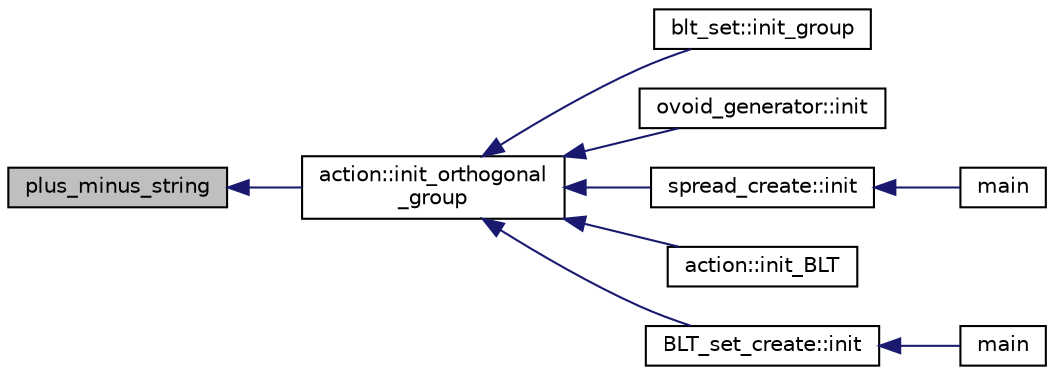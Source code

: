 digraph "plus_minus_string"
{
  edge [fontname="Helvetica",fontsize="10",labelfontname="Helvetica",labelfontsize="10"];
  node [fontname="Helvetica",fontsize="10",shape=record];
  rankdir="LR";
  Node11288 [label="plus_minus_string",height=0.2,width=0.4,color="black", fillcolor="grey75", style="filled", fontcolor="black"];
  Node11288 -> Node11289 [dir="back",color="midnightblue",fontsize="10",style="solid",fontname="Helvetica"];
  Node11289 [label="action::init_orthogonal\l_group",height=0.2,width=0.4,color="black", fillcolor="white", style="filled",URL="$d2/d86/classaction.html#a2cfe124956ed67d8b7a927bb44847cc2"];
  Node11289 -> Node11290 [dir="back",color="midnightblue",fontsize="10",style="solid",fontname="Helvetica"];
  Node11290 [label="blt_set::init_group",height=0.2,width=0.4,color="black", fillcolor="white", style="filled",URL="$d1/d3d/classblt__set.html#a9e5aede3bbac6f5e1dd31a8965bba200"];
  Node11289 -> Node11291 [dir="back",color="midnightblue",fontsize="10",style="solid",fontname="Helvetica"];
  Node11291 [label="ovoid_generator::init",height=0.2,width=0.4,color="black", fillcolor="white", style="filled",URL="$d3/daf/classovoid__generator.html#a44d90a4751554076f432f35089a964c2"];
  Node11289 -> Node11292 [dir="back",color="midnightblue",fontsize="10",style="solid",fontname="Helvetica"];
  Node11292 [label="spread_create::init",height=0.2,width=0.4,color="black", fillcolor="white", style="filled",URL="$de/d97/classspread__create.html#ae3c6630d33160e48a584c21a4f4a6209"];
  Node11292 -> Node11293 [dir="back",color="midnightblue",fontsize="10",style="solid",fontname="Helvetica"];
  Node11293 [label="main",height=0.2,width=0.4,color="black", fillcolor="white", style="filled",URL="$d1/d2f/apps_2spread_2spread__create_8_c.html#a217dbf8b442f20279ea00b898af96f52"];
  Node11289 -> Node11294 [dir="back",color="midnightblue",fontsize="10",style="solid",fontname="Helvetica"];
  Node11294 [label="action::init_BLT",height=0.2,width=0.4,color="black", fillcolor="white", style="filled",URL="$d2/d86/classaction.html#a0d33ca0ebe7467b984c3058520e02a0c"];
  Node11289 -> Node11295 [dir="back",color="midnightblue",fontsize="10",style="solid",fontname="Helvetica"];
  Node11295 [label="BLT_set_create::init",height=0.2,width=0.4,color="black", fillcolor="white", style="filled",URL="$d4/d40/class_b_l_t__set__create.html#af2b5df080b8358d8fcd7e41d187e8d0b"];
  Node11295 -> Node11296 [dir="back",color="midnightblue",fontsize="10",style="solid",fontname="Helvetica"];
  Node11296 [label="main",height=0.2,width=0.4,color="black", fillcolor="white", style="filled",URL="$d7/d1c/create___b_l_t__set__main_8_c.html#a217dbf8b442f20279ea00b898af96f52"];
}
